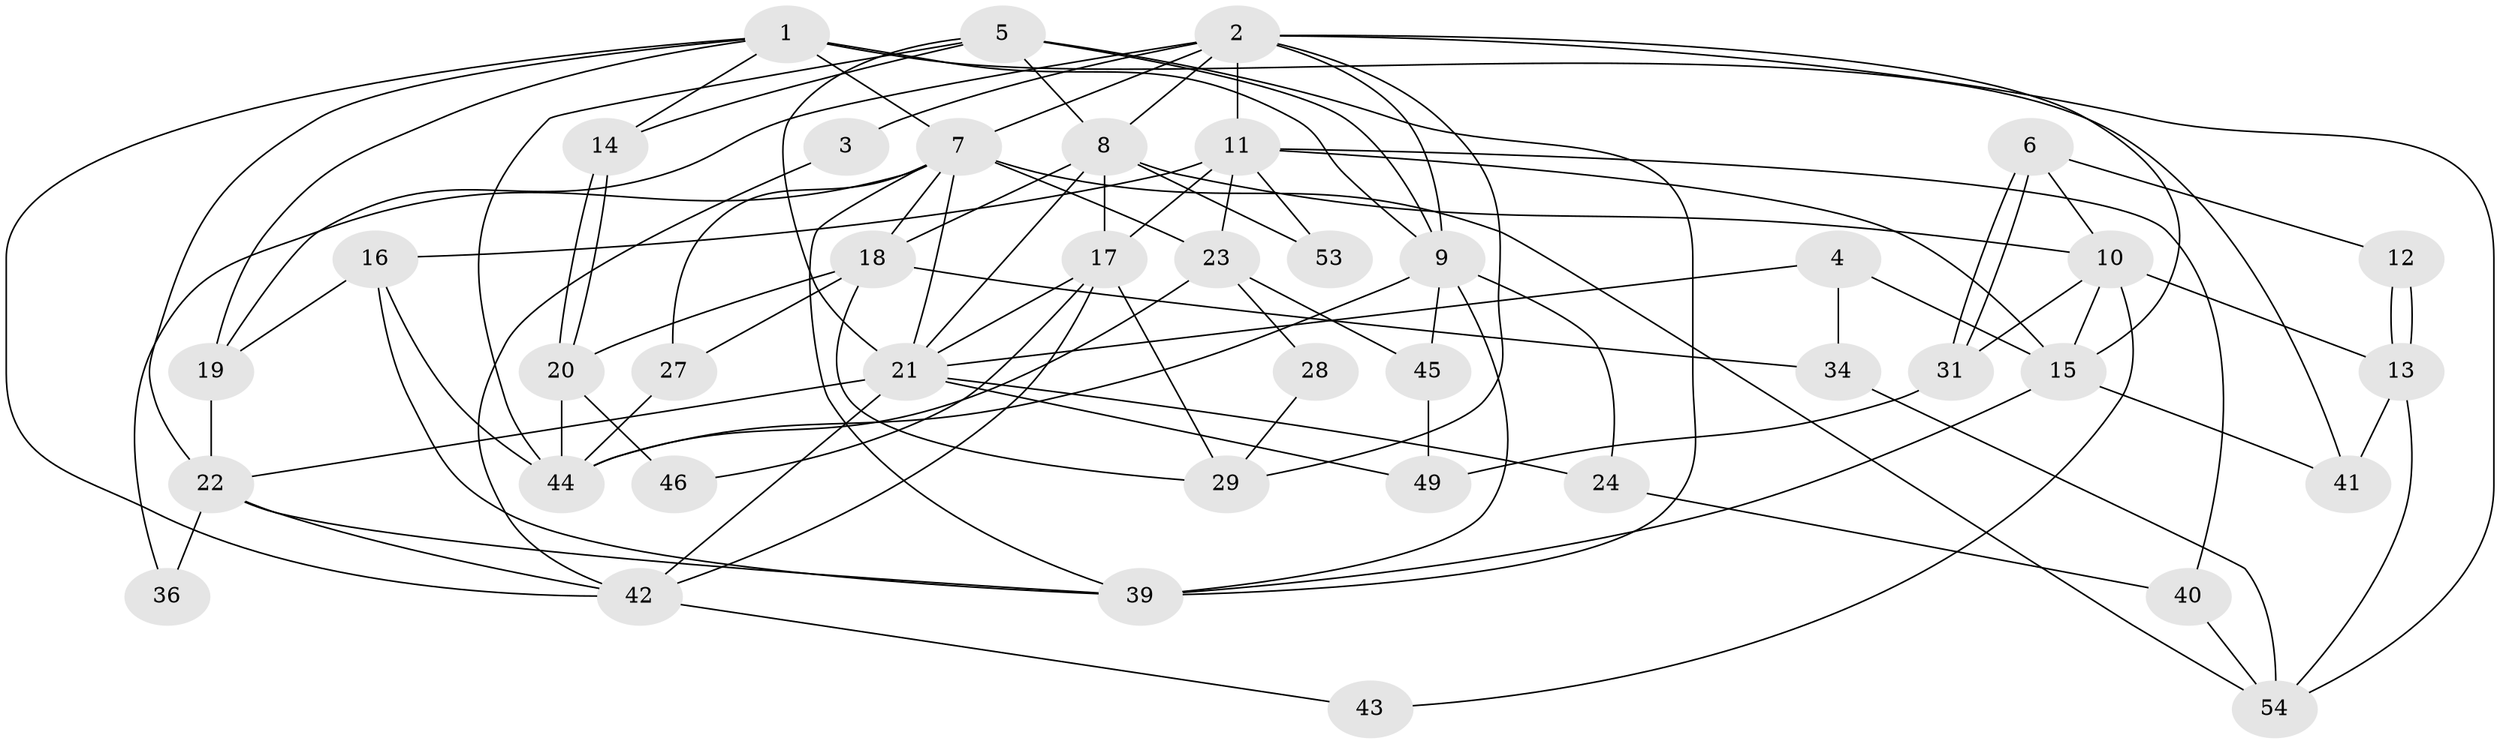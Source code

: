 // Generated by graph-tools (version 1.1) at 2025/24/03/03/25 07:24:04]
// undirected, 41 vertices, 96 edges
graph export_dot {
graph [start="1"]
  node [color=gray90,style=filled];
  1 [super="+25"];
  2 [super="+56"];
  3;
  4;
  5 [super="+30"];
  6;
  7 [super="+37"];
  8;
  9 [super="+35"];
  10 [super="+52"];
  11 [super="+32"];
  12;
  13;
  14;
  15 [super="+26"];
  16;
  17 [super="+50"];
  18 [super="+58"];
  19 [super="+38"];
  20;
  21 [super="+51"];
  22 [super="+57"];
  23 [super="+33"];
  24;
  27;
  28;
  29;
  31;
  34;
  36;
  39 [super="+59"];
  40;
  41 [super="+48"];
  42 [super="+47"];
  43;
  44 [super="+55"];
  45;
  46;
  49;
  53;
  54;
  1 -- 22;
  1 -- 9;
  1 -- 41 [weight=2];
  1 -- 14;
  1 -- 19;
  1 -- 7;
  1 -- 42;
  2 -- 54;
  2 -- 3;
  2 -- 8;
  2 -- 11 [weight=2];
  2 -- 29;
  2 -- 19;
  2 -- 7;
  2 -- 9;
  2 -- 15;
  3 -- 42;
  4 -- 34;
  4 -- 21;
  4 -- 15;
  5 -- 8;
  5 -- 44;
  5 -- 14;
  5 -- 39;
  5 -- 21;
  5 -- 9;
  6 -- 31;
  6 -- 31;
  6 -- 12;
  6 -- 10;
  7 -- 27;
  7 -- 21;
  7 -- 39;
  7 -- 18;
  7 -- 36;
  7 -- 23;
  7 -- 54;
  8 -- 10;
  8 -- 18;
  8 -- 53;
  8 -- 17;
  8 -- 21;
  9 -- 24;
  9 -- 39;
  9 -- 44;
  9 -- 45;
  10 -- 13;
  10 -- 43;
  10 -- 31;
  10 -- 15;
  11 -- 15 [weight=2];
  11 -- 40;
  11 -- 16;
  11 -- 17;
  11 -- 53;
  11 -- 23;
  12 -- 13;
  12 -- 13;
  13 -- 41;
  13 -- 54;
  14 -- 20;
  14 -- 20;
  15 -- 41;
  15 -- 39;
  16 -- 39;
  16 -- 19;
  16 -- 44;
  17 -- 46;
  17 -- 42;
  17 -- 29;
  17 -- 21;
  18 -- 20;
  18 -- 27;
  18 -- 34;
  18 -- 29;
  19 -- 22;
  20 -- 46;
  20 -- 44;
  21 -- 49;
  21 -- 22;
  21 -- 24;
  21 -- 42;
  22 -- 42;
  22 -- 36;
  22 -- 39;
  23 -- 28;
  23 -- 44;
  23 -- 45;
  24 -- 40;
  27 -- 44;
  28 -- 29;
  31 -- 49;
  34 -- 54;
  40 -- 54;
  42 -- 43;
  45 -- 49;
}
